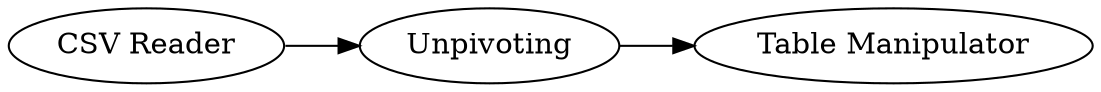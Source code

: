 digraph {
	2 -> 3
	1 -> 2
	1 [label="CSV Reader"]
	3 [label="Table Manipulator"]
	2 [label=Unpivoting]
	rankdir=LR
}
